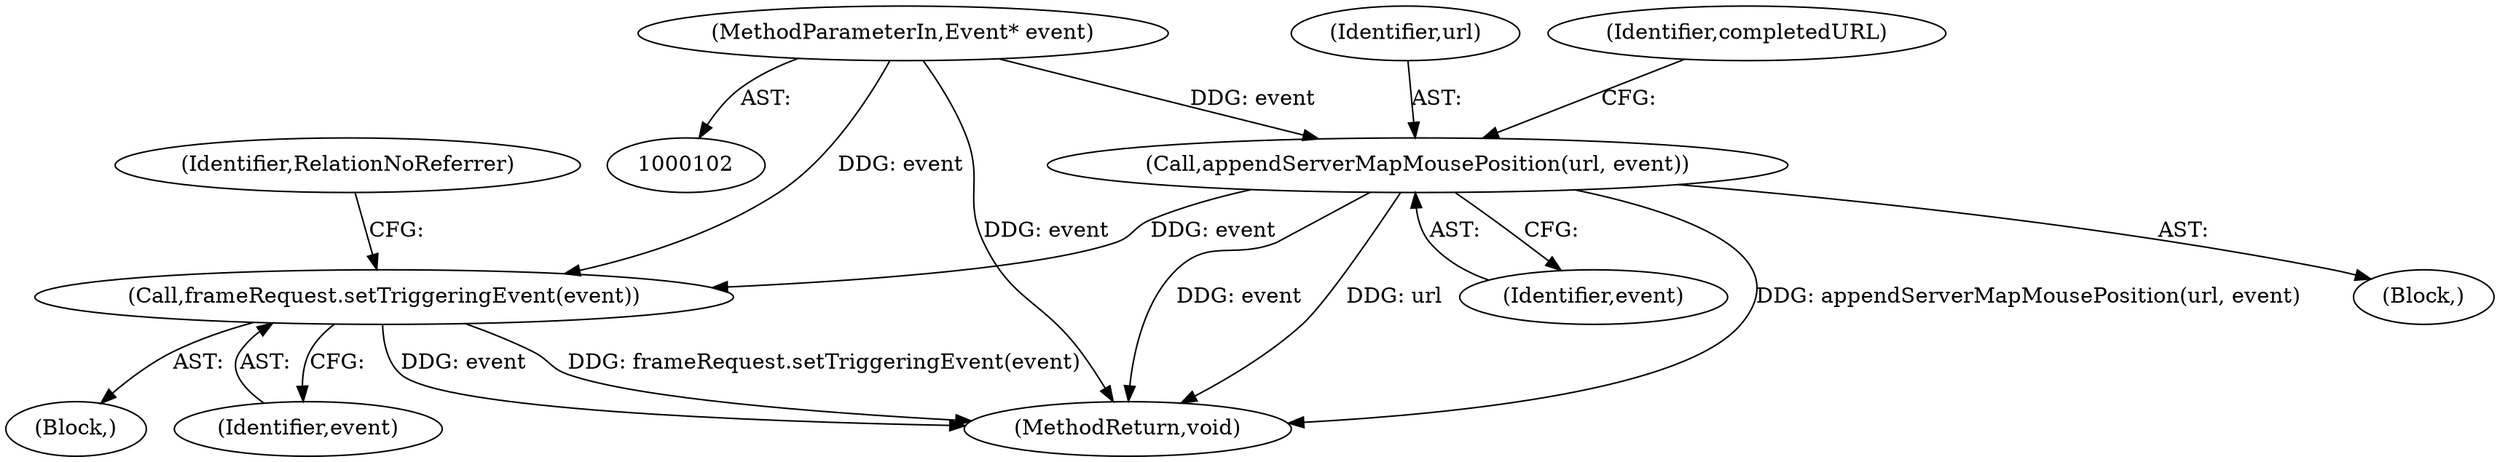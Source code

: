 digraph "0_Chrome_1948aefa8901dca0ccb993753fca00b15d2a6e25@pointer" {
"1000103" [label="(MethodParameterIn,Event* event)"];
"1000119" [label="(Call,appendServerMapMousePosition(url, event))"];
"1000185" [label="(Call,frameRequest.setTriggeringEvent(event))"];
"1000181" [label="(Block,)"];
"1000121" [label="(Identifier,event)"];
"1000189" [label="(Identifier,RelationNoReferrer)"];
"1000186" [label="(Identifier,event)"];
"1000104" [label="(Block,)"];
"1000120" [label="(Identifier,url)"];
"1000103" [label="(MethodParameterIn,Event* event)"];
"1000185" [label="(Call,frameRequest.setTriggeringEvent(event))"];
"1000124" [label="(Identifier,completedURL)"];
"1000202" [label="(MethodReturn,void)"];
"1000119" [label="(Call,appendServerMapMousePosition(url, event))"];
"1000103" -> "1000102"  [label="AST: "];
"1000103" -> "1000202"  [label="DDG: event"];
"1000103" -> "1000119"  [label="DDG: event"];
"1000103" -> "1000185"  [label="DDG: event"];
"1000119" -> "1000104"  [label="AST: "];
"1000119" -> "1000121"  [label="CFG: "];
"1000120" -> "1000119"  [label="AST: "];
"1000121" -> "1000119"  [label="AST: "];
"1000124" -> "1000119"  [label="CFG: "];
"1000119" -> "1000202"  [label="DDG: appendServerMapMousePosition(url, event)"];
"1000119" -> "1000202"  [label="DDG: event"];
"1000119" -> "1000202"  [label="DDG: url"];
"1000119" -> "1000185"  [label="DDG: event"];
"1000185" -> "1000181"  [label="AST: "];
"1000185" -> "1000186"  [label="CFG: "];
"1000186" -> "1000185"  [label="AST: "];
"1000189" -> "1000185"  [label="CFG: "];
"1000185" -> "1000202"  [label="DDG: frameRequest.setTriggeringEvent(event)"];
"1000185" -> "1000202"  [label="DDG: event"];
}
